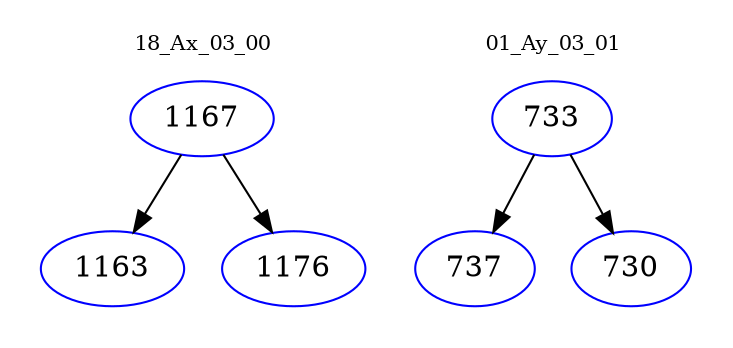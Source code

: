 digraph{
subgraph cluster_0 {
color = white
label = "18_Ax_03_00";
fontsize=10;
T0_1167 [label="1167", color="blue"]
T0_1167 -> T0_1163 [color="black"]
T0_1163 [label="1163", color="blue"]
T0_1167 -> T0_1176 [color="black"]
T0_1176 [label="1176", color="blue"]
}
subgraph cluster_1 {
color = white
label = "01_Ay_03_01";
fontsize=10;
T1_733 [label="733", color="blue"]
T1_733 -> T1_737 [color="black"]
T1_737 [label="737", color="blue"]
T1_733 -> T1_730 [color="black"]
T1_730 [label="730", color="blue"]
}
}
